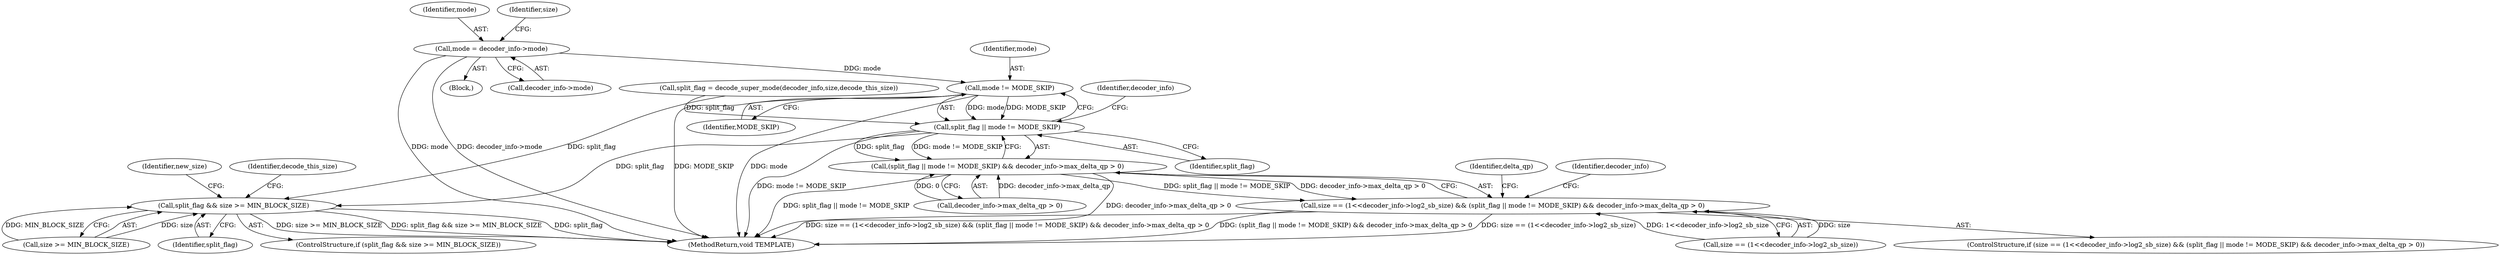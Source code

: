 digraph "0_thor_18de8f9f0762c3a542b1122589edb8af859d9813@pointer" {
"1000208" [label="(Call,mode = decoder_info->mode)"];
"1000225" [label="(Call,mode != MODE_SKIP)"];
"1000223" [label="(Call,split_flag || mode != MODE_SKIP)"];
"1000222" [label="(Call,(split_flag || mode != MODE_SKIP) && decoder_info->max_delta_qp > 0)"];
"1000214" [label="(Call,size == (1<<decoder_info->log2_sb_size) && (split_flag || mode != MODE_SKIP) && decoder_info->max_delta_qp > 0)"];
"1000290" [label="(Call,split_flag && size >= MIN_BLOCK_SIZE)"];
"1000222" [label="(Call,(split_flag || mode != MODE_SKIP) && decoder_info->max_delta_qp > 0)"];
"1000213" [label="(ControlStructure,if (size == (1<<decoder_info->log2_sb_size) && (split_flag || mode != MODE_SKIP) && decoder_info->max_delta_qp > 0))"];
"1000226" [label="(Identifier,mode)"];
"1000227" [label="(Identifier,MODE_SKIP)"];
"1000214" [label="(Call,size == (1<<decoder_info->log2_sb_size) && (split_flag || mode != MODE_SKIP) && decoder_info->max_delta_qp > 0)"];
"1000290" [label="(Call,split_flag && size >= MIN_BLOCK_SIZE)"];
"1000291" [label="(Identifier,split_flag)"];
"1000298" [label="(Identifier,new_size)"];
"1000224" [label="(Identifier,split_flag)"];
"1000215" [label="(Call,size == (1<<decoder_info->log2_sb_size))"];
"1000108" [label="(Block,)"];
"1000289" [label="(ControlStructure,if (split_flag && size >= MIN_BLOCK_SIZE))"];
"1000236" [label="(Identifier,delta_qp)"];
"1000276" [label="(Identifier,decoder_info)"];
"1000361" [label="(Identifier,decode_this_size)"];
"1000202" [label="(Call,split_flag = decode_super_mode(decoder_info,size,decode_this_size))"];
"1000209" [label="(Identifier,mode)"];
"1000292" [label="(Call,size >= MIN_BLOCK_SIZE)"];
"1000210" [label="(Call,decoder_info->mode)"];
"1000208" [label="(Call,mode = decoder_info->mode)"];
"1000370" [label="(MethodReturn,void TEMPLATE)"];
"1000216" [label="(Identifier,size)"];
"1000225" [label="(Call,mode != MODE_SKIP)"];
"1000230" [label="(Identifier,decoder_info)"];
"1000223" [label="(Call,split_flag || mode != MODE_SKIP)"];
"1000228" [label="(Call,decoder_info->max_delta_qp > 0)"];
"1000208" -> "1000108"  [label="AST: "];
"1000208" -> "1000210"  [label="CFG: "];
"1000209" -> "1000208"  [label="AST: "];
"1000210" -> "1000208"  [label="AST: "];
"1000216" -> "1000208"  [label="CFG: "];
"1000208" -> "1000370"  [label="DDG: mode"];
"1000208" -> "1000370"  [label="DDG: decoder_info->mode"];
"1000208" -> "1000225"  [label="DDG: mode"];
"1000225" -> "1000223"  [label="AST: "];
"1000225" -> "1000227"  [label="CFG: "];
"1000226" -> "1000225"  [label="AST: "];
"1000227" -> "1000225"  [label="AST: "];
"1000223" -> "1000225"  [label="CFG: "];
"1000225" -> "1000370"  [label="DDG: MODE_SKIP"];
"1000225" -> "1000370"  [label="DDG: mode"];
"1000225" -> "1000223"  [label="DDG: mode"];
"1000225" -> "1000223"  [label="DDG: MODE_SKIP"];
"1000223" -> "1000222"  [label="AST: "];
"1000223" -> "1000224"  [label="CFG: "];
"1000224" -> "1000223"  [label="AST: "];
"1000230" -> "1000223"  [label="CFG: "];
"1000222" -> "1000223"  [label="CFG: "];
"1000223" -> "1000370"  [label="DDG: mode != MODE_SKIP"];
"1000223" -> "1000222"  [label="DDG: split_flag"];
"1000223" -> "1000222"  [label="DDG: mode != MODE_SKIP"];
"1000202" -> "1000223"  [label="DDG: split_flag"];
"1000223" -> "1000290"  [label="DDG: split_flag"];
"1000222" -> "1000214"  [label="AST: "];
"1000222" -> "1000228"  [label="CFG: "];
"1000228" -> "1000222"  [label="AST: "];
"1000214" -> "1000222"  [label="CFG: "];
"1000222" -> "1000370"  [label="DDG: split_flag || mode != MODE_SKIP"];
"1000222" -> "1000370"  [label="DDG: decoder_info->max_delta_qp > 0"];
"1000222" -> "1000214"  [label="DDG: split_flag || mode != MODE_SKIP"];
"1000222" -> "1000214"  [label="DDG: decoder_info->max_delta_qp > 0"];
"1000228" -> "1000222"  [label="DDG: decoder_info->max_delta_qp"];
"1000228" -> "1000222"  [label="DDG: 0"];
"1000214" -> "1000213"  [label="AST: "];
"1000214" -> "1000215"  [label="CFG: "];
"1000215" -> "1000214"  [label="AST: "];
"1000236" -> "1000214"  [label="CFG: "];
"1000276" -> "1000214"  [label="CFG: "];
"1000214" -> "1000370"  [label="DDG: size == (1<<decoder_info->log2_sb_size) && (split_flag || mode != MODE_SKIP) && decoder_info->max_delta_qp > 0"];
"1000214" -> "1000370"  [label="DDG: (split_flag || mode != MODE_SKIP) && decoder_info->max_delta_qp > 0"];
"1000214" -> "1000370"  [label="DDG: size == (1<<decoder_info->log2_sb_size)"];
"1000215" -> "1000214"  [label="DDG: size"];
"1000215" -> "1000214"  [label="DDG: 1<<decoder_info->log2_sb_size"];
"1000290" -> "1000289"  [label="AST: "];
"1000290" -> "1000291"  [label="CFG: "];
"1000290" -> "1000292"  [label="CFG: "];
"1000291" -> "1000290"  [label="AST: "];
"1000292" -> "1000290"  [label="AST: "];
"1000298" -> "1000290"  [label="CFG: "];
"1000361" -> "1000290"  [label="CFG: "];
"1000290" -> "1000370"  [label="DDG: split_flag"];
"1000290" -> "1000370"  [label="DDG: size >= MIN_BLOCK_SIZE"];
"1000290" -> "1000370"  [label="DDG: split_flag && size >= MIN_BLOCK_SIZE"];
"1000202" -> "1000290"  [label="DDG: split_flag"];
"1000292" -> "1000290"  [label="DDG: size"];
"1000292" -> "1000290"  [label="DDG: MIN_BLOCK_SIZE"];
}
